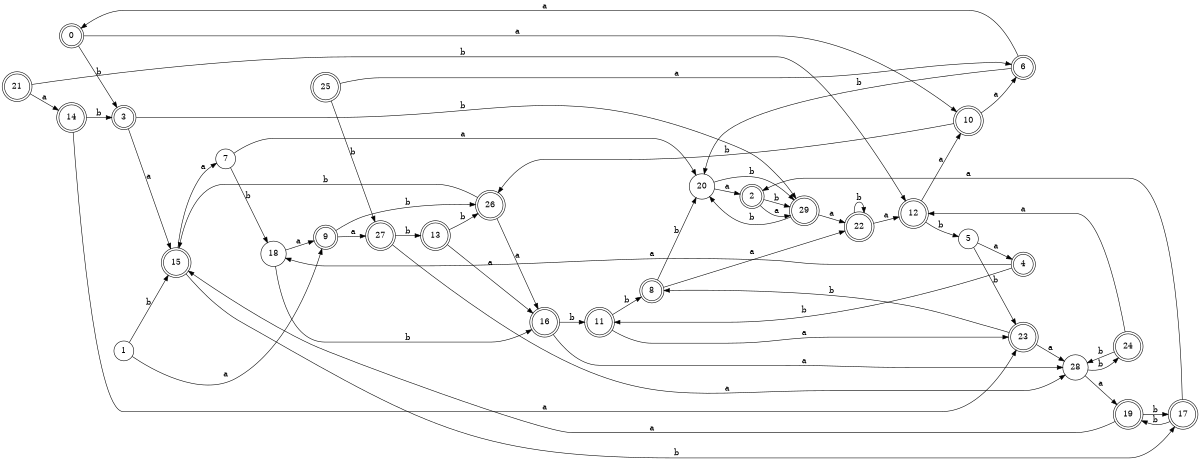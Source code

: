 digraph n24_6 {
__start0 [label="" shape="none"];

rankdir=LR;
size="8,5";

s0 [style="rounded,filled", color="black", fillcolor="white" shape="doublecircle", label="0"];
s1 [style="filled", color="black", fillcolor="white" shape="circle", label="1"];
s2 [style="rounded,filled", color="black", fillcolor="white" shape="doublecircle", label="2"];
s3 [style="rounded,filled", color="black", fillcolor="white" shape="doublecircle", label="3"];
s4 [style="rounded,filled", color="black", fillcolor="white" shape="doublecircle", label="4"];
s5 [style="filled", color="black", fillcolor="white" shape="circle", label="5"];
s6 [style="rounded,filled", color="black", fillcolor="white" shape="doublecircle", label="6"];
s7 [style="filled", color="black", fillcolor="white" shape="circle", label="7"];
s8 [style="rounded,filled", color="black", fillcolor="white" shape="doublecircle", label="8"];
s9 [style="rounded,filled", color="black", fillcolor="white" shape="doublecircle", label="9"];
s10 [style="rounded,filled", color="black", fillcolor="white" shape="doublecircle", label="10"];
s11 [style="rounded,filled", color="black", fillcolor="white" shape="doublecircle", label="11"];
s12 [style="rounded,filled", color="black", fillcolor="white" shape="doublecircle", label="12"];
s13 [style="rounded,filled", color="black", fillcolor="white" shape="doublecircle", label="13"];
s14 [style="rounded,filled", color="black", fillcolor="white" shape="doublecircle", label="14"];
s15 [style="rounded,filled", color="black", fillcolor="white" shape="doublecircle", label="15"];
s16 [style="rounded,filled", color="black", fillcolor="white" shape="doublecircle", label="16"];
s17 [style="rounded,filled", color="black", fillcolor="white" shape="doublecircle", label="17"];
s18 [style="filled", color="black", fillcolor="white" shape="circle", label="18"];
s19 [style="rounded,filled", color="black", fillcolor="white" shape="doublecircle", label="19"];
s20 [style="filled", color="black", fillcolor="white" shape="circle", label="20"];
s21 [style="rounded,filled", color="black", fillcolor="white" shape="doublecircle", label="21"];
s22 [style="rounded,filled", color="black", fillcolor="white" shape="doublecircle", label="22"];
s23 [style="rounded,filled", color="black", fillcolor="white" shape="doublecircle", label="23"];
s24 [style="rounded,filled", color="black", fillcolor="white" shape="doublecircle", label="24"];
s25 [style="rounded,filled", color="black", fillcolor="white" shape="doublecircle", label="25"];
s26 [style="rounded,filled", color="black", fillcolor="white" shape="doublecircle", label="26"];
s27 [style="rounded,filled", color="black", fillcolor="white" shape="doublecircle", label="27"];
s28 [style="filled", color="black", fillcolor="white" shape="circle", label="28"];
s29 [style="rounded,filled", color="black", fillcolor="white" shape="doublecircle", label="29"];
s0 -> s10 [label="a"];
s0 -> s3 [label="b"];
s1 -> s9 [label="a"];
s1 -> s15 [label="b"];
s2 -> s29 [label="a"];
s2 -> s29 [label="b"];
s3 -> s15 [label="a"];
s3 -> s29 [label="b"];
s4 -> s18 [label="a"];
s4 -> s11 [label="b"];
s5 -> s4 [label="a"];
s5 -> s23 [label="b"];
s6 -> s0 [label="a"];
s6 -> s20 [label="b"];
s7 -> s20 [label="a"];
s7 -> s18 [label="b"];
s8 -> s22 [label="a"];
s8 -> s20 [label="b"];
s9 -> s27 [label="a"];
s9 -> s26 [label="b"];
s10 -> s6 [label="a"];
s10 -> s26 [label="b"];
s11 -> s23 [label="a"];
s11 -> s8 [label="b"];
s12 -> s10 [label="a"];
s12 -> s5 [label="b"];
s13 -> s16 [label="a"];
s13 -> s26 [label="b"];
s14 -> s23 [label="a"];
s14 -> s3 [label="b"];
s15 -> s7 [label="a"];
s15 -> s17 [label="b"];
s16 -> s28 [label="a"];
s16 -> s11 [label="b"];
s17 -> s2 [label="a"];
s17 -> s19 [label="b"];
s18 -> s9 [label="a"];
s18 -> s16 [label="b"];
s19 -> s15 [label="a"];
s19 -> s17 [label="b"];
s20 -> s2 [label="a"];
s20 -> s29 [label="b"];
s21 -> s14 [label="a"];
s21 -> s12 [label="b"];
s22 -> s12 [label="a"];
s22 -> s22 [label="b"];
s23 -> s28 [label="a"];
s23 -> s8 [label="b"];
s24 -> s12 [label="a"];
s24 -> s28 [label="b"];
s25 -> s6 [label="a"];
s25 -> s27 [label="b"];
s26 -> s16 [label="a"];
s26 -> s15 [label="b"];
s27 -> s28 [label="a"];
s27 -> s13 [label="b"];
s28 -> s19 [label="a"];
s28 -> s24 [label="b"];
s29 -> s22 [label="a"];
s29 -> s20 [label="b"];

}